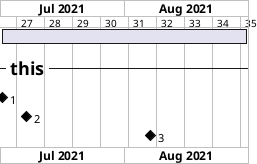 @startgantt
Project starts 2021-7-01
[ ] starts 2021-7-01 and ends 2021-8-31
printscale weekly
-- <size:18><b>this</b></size> --
[1] happens 2021-07-01
[2] happens 2021-07-07
[3] happens 2021-08-07
@endgantt